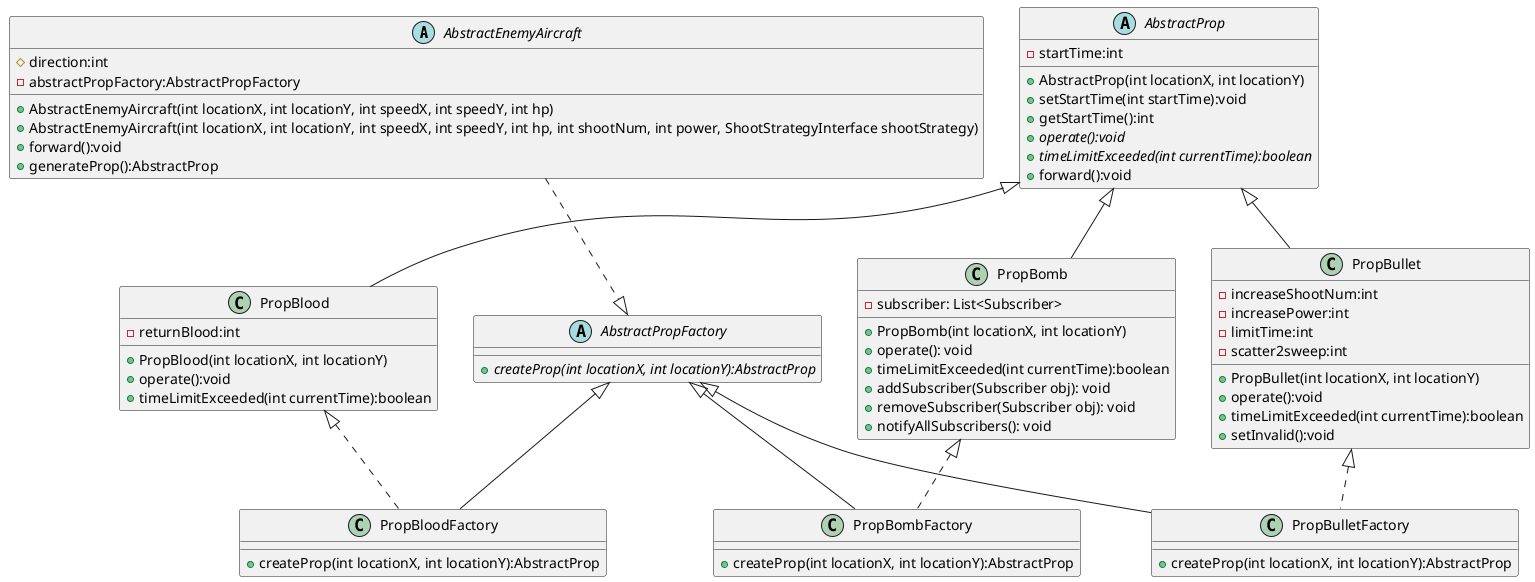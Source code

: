 @startuml
'https://plantuml.com/class-diagram

 abstract class AbstractEnemyAircraft
 {
    # direction:int
    - abstractPropFactory:AbstractPropFactory
    + AbstractEnemyAircraft(int locationX, int locationY, int speedX, int speedY, int hp)
    + AbstractEnemyAircraft(int locationX, int locationY, int speedX, int speedY, int hp, int shootNum, int power, ShootStrategyInterface shootStrategy)
    + forward():void
    + generateProp():AbstractProp
 }

abstract class AbstractProp
{
    - startTime:int
    + AbstractProp(int locationX, int locationY)
    + setStartTime(int startTime):void
    + getStartTime():int
    + {abstract} operate():void
    + {abstract} timeLimitExceeded(int currentTime):boolean
    + forward():void
}

abstract class AbstractPropFactory
{
    + {abstract} createProp(int locationX, int locationY):AbstractProp
}

AbstractPropFactory <|-- PropBloodFactory
AbstractPropFactory <|-- PropBombFactory
AbstractPropFactory <|-- PropBulletFactory

AbstractPropFactory <|.up. AbstractEnemyAircraft
PropBomb <|.. PropBombFactory
PropBullet <|.. PropBulletFactory
PropBlood <|.. PropBloodFactory

AbstractProp <|-- PropBlood
AbstractProp <|-- PropBomb
AbstractProp <|-- PropBullet

class PropBlood {
    - returnBlood:int
    + PropBlood(int locationX, int locationY)
    + operate():void
    + timeLimitExceeded(int currentTime):boolean
}

class PropBomb {
    - subscriber: List<Subscriber>
    + PropBomb(int locationX, int locationY)
    + operate(): void
    + timeLimitExceeded(int currentTime):boolean
    + addSubscriber(Subscriber obj): void
    + removeSubscriber(Subscriber obj): void
    + notifyAllSubscribers(): void
}

class PropBullet {
    - increaseShootNum:int
    - increasePower:int
    - limitTime:int
    - scatter2sweep:int
    + PropBullet(int locationX, int locationY)
    + operate():void
    + timeLimitExceeded(int currentTime):boolean
    + setInvalid():void
}

class PropBloodFactory{
    + createProp(int locationX, int locationY):AbstractProp
}

class PropBombFactory{
    + createProp(int locationX, int locationY):AbstractProp
}

class PropBulletFactory{
    + createProp(int locationX, int locationY):AbstractProp
}

@enduml